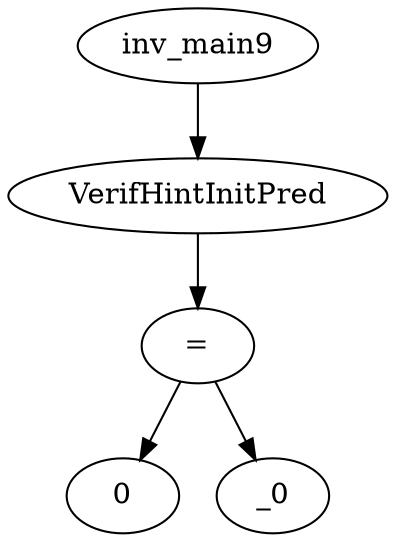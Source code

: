 digraph dag {
0 [label="inv_main9"];
1 [label="VerifHintInitPred"];
2 [label="="];
3 [label="0"];
4 [label="_0"];
0->1
1->2
2->4
2 -> 3
}
